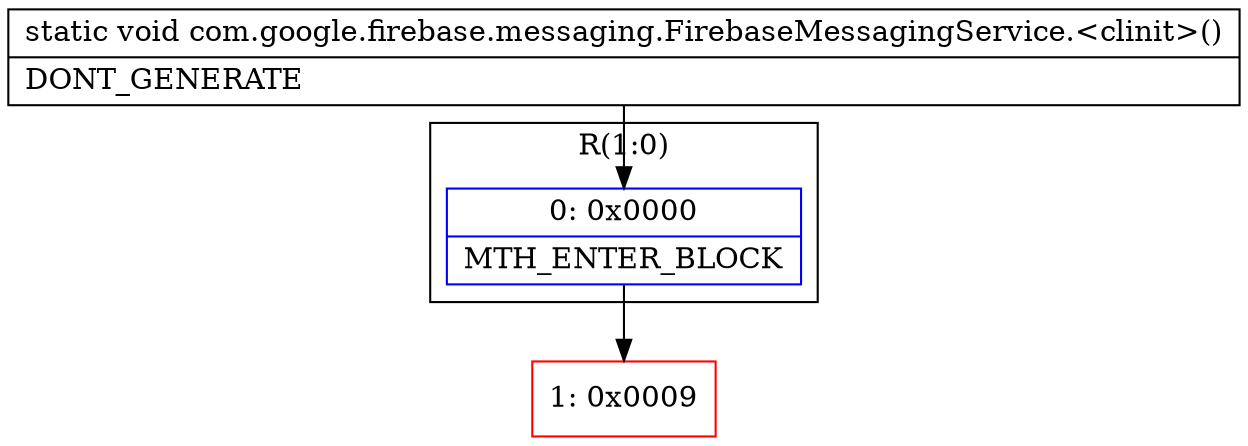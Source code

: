 digraph "CFG forcom.google.firebase.messaging.FirebaseMessagingService.\<clinit\>()V" {
subgraph cluster_Region_1135428504 {
label = "R(1:0)";
node [shape=record,color=blue];
Node_0 [shape=record,label="{0\:\ 0x0000|MTH_ENTER_BLOCK\l}"];
}
Node_1 [shape=record,color=red,label="{1\:\ 0x0009}"];
MethodNode[shape=record,label="{static void com.google.firebase.messaging.FirebaseMessagingService.\<clinit\>()  | DONT_GENERATE\l}"];
MethodNode -> Node_0;
Node_0 -> Node_1;
}

